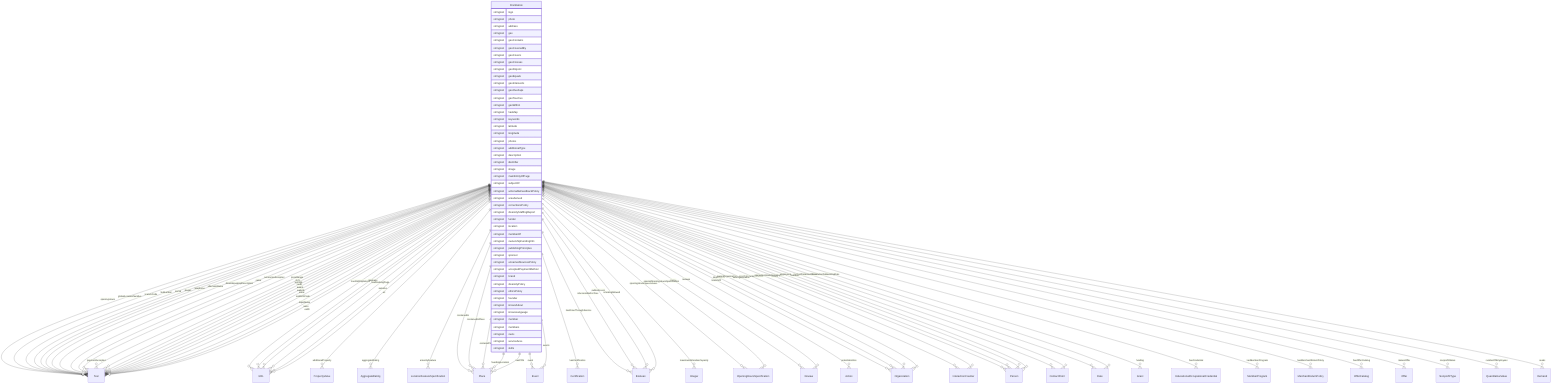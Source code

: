 erDiagram
FireStation {
    stringList logo  
    stringList photo  
    stringList address  
    stringList geo  
    stringList geoContains  
    stringList geoCoveredBy  
    stringList geoCovers  
    stringList geoCrosses  
    stringList geoDisjoint  
    stringList geoEquals  
    stringList geoIntersects  
    stringList geoOverlaps  
    stringList geoTouches  
    stringList geoWithin  
    stringList hasMap  
    stringList keywords  
    stringList latitude  
    stringList longitude  
    stringList photos  
    stringList additionalType  
    stringList description  
    stringList identifier  
    stringList image  
    stringList mainEntityOfPage  
    stringList subjectOf  
    stringList actionableFeedbackPolicy  
    stringList areaServed  
    stringList correctionsPolicy  
    stringList diversityStaffingReport  
    stringList funder  
    stringList location  
    stringList memberOf  
    stringList ownershipFundingInfo  
    stringList publishingPrinciples  
    stringList sponsor  
    stringList unnamedSourcesPolicy  
    stringList acceptedPaymentMethod  
    stringList brand  
    stringList diversityPolicy  
    stringList ethicsPolicy  
    stringList founder  
    stringList knowsAbout  
    stringList knowsLanguage  
    stringList member  
    stringList members  
    stringList owns  
    stringList serviceArea  
    stringList skills  
}

FireStation ||--}o Text : "openingHours"
FireStation ||--}o Text : "globalLocationNumber"
FireStation ||--}o URL : "hasGS1DigitalLink"
FireStation ||--}o PropertyValue : "additionalProperty"
FireStation ||--}o AggregateRating : "aggregateRating"
FireStation ||--}o LocationFeatureSpecification : "amenityFeature"
FireStation ||--}o Text : "branchCode"
FireStation ||--}o Place : "containedIn"
FireStation ||--}o Place : "containedInPlace"
FireStation ||--}o Place : "containsPlace"
FireStation ||--}o Event : "event"
FireStation ||--}o Event : "events"
FireStation ||--}o Text : "faxNumber"
FireStation ||--}o Certification : "hasCertification"
FireStation ||--}o Boolean : "hasDriveThroughService"
FireStation ||--}o Boolean : "isAccessibleForFree"
FireStation ||--}o Text : "isicV4"
FireStation ||--}o URL : "map"
FireStation ||--}o URL : "maps"
FireStation ||--}o Integer : "maximumAttendeeCapacity"
FireStation ||--}o OpeningHoursSpecification : "openingHoursSpecification"
FireStation ||--}o Boolean : "publicAccess"
FireStation ||--}o Review : "review"
FireStation ||--}o Review : "reviews"
FireStation ||--}o Text : "slogan"
FireStation ||--}o Boolean : "smokingAllowed"
FireStation ||--}o OpeningHoursSpecification : "specialOpeningHoursSpecification"
FireStation ||--}o Text : "telephone"
FireStation ||--}o URL : "tourBookingPage"
FireStation ||--}o Text : "alternateName"
FireStation ||--}o Text : "disambiguatingDescription"
FireStation ||--}o Text : "name"
FireStation ||--}o URL : "sameAs"
FireStation ||--}o Action : "potentialAction"
FireStation ||--}o URL : "url"
FireStation ||--}o Organization : "branchOf"
FireStation ||--}o Text : "currenciesAccepted"
FireStation ||--}o Text : "paymentAccepted"
FireStation ||--}o Text : "priceRange"
FireStation ||--}o Text : "duns"
FireStation ||--}o Text : "leiCode"
FireStation ||--}o Text : "taxID"
FireStation ||--}o InteractionCounter : "agentInteractionStatistic"
FireStation ||--}o Person : "alumni"
FireStation ||--}o Text : "award"
FireStation ||--}o Text : "awards"
FireStation ||--}o ContactPoint : "contactPoint"
FireStation ||--}o ContactPoint : "contactPoints"
FireStation ||--}o Organization : "department"
FireStation ||--}o Date : "dissolutionDate"
FireStation ||--}o Text : "email"
FireStation ||--}o Person : "employee"
FireStation ||--}o Person : "employees"
FireStation ||--}o Person : "founders"
FireStation ||--}o Date : "foundingDate"
FireStation ||--}o Place : "foundingLocation"
FireStation ||--}o Grant : "funding"
FireStation ||--}o EducationalOccupationalCredential : "hasCredential"
FireStation ||--}o MemberProgram : "hasMemberProgram"
FireStation ||--}o MerchantReturnPolicy : "hasMerchantReturnPolicy"
FireStation ||--}o OfferCatalog : "hasOfferCatalog"
FireStation ||--}o Place : "hasPOS"
FireStation ||--}o InteractionCounter : "interactionStatistic"
FireStation ||--}o Text : "iso6523Code"
FireStation ||--}o Text : "legalName"
FireStation ||--}o Offer : "makesOffer"
FireStation ||--}o Text : "naics"
FireStation ||--}o NonprofitType : "nonprofitStatus"
FireStation ||--}o QuantitativeValue : "numberOfEmployees"
FireStation ||--}o Organization : "parentOrganization"
FireStation ||--}o Demand : "seeks"
FireStation ||--}o Organization : "subOrganization"
FireStation ||--}o Text : "vatID"